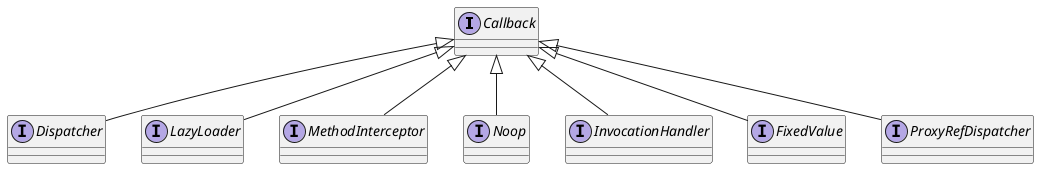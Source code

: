 @startuml
interface Callback
interface Dispatcher
interface LazyLoader
interface MethodInterceptor
interface Noop
interface InvocationHandler
interface FixedValue
interface ProxyRefDispatcher

Callback <|-- Dispatcher
Callback <|-- LazyLoader
Callback <|-- MethodInterceptor
Callback <|-- Noop
Callback <|-- InvocationHandler
Callback <|-- FixedValue
Callback <|-- ProxyRefDispatcher

@enduml